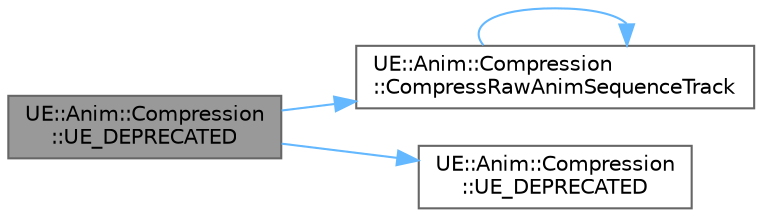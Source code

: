 digraph "UE::Anim::Compression::UE_DEPRECATED"
{
 // INTERACTIVE_SVG=YES
 // LATEX_PDF_SIZE
  bgcolor="transparent";
  edge [fontname=Helvetica,fontsize=10,labelfontname=Helvetica,labelfontsize=10];
  node [fontname=Helvetica,fontsize=10,shape=box,height=0.2,width=0.4];
  rankdir="LR";
  Node1 [id="Node000001",label="UE::Anim::Compression\l::UE_DEPRECATED",height=0.2,width=0.4,color="gray40", fillcolor="grey60", style="filled", fontcolor="black",tooltip="Compress the provided track by checking for uniform key data according to the provided error metrics."];
  Node1 -> Node2 [id="edge1_Node000001_Node000002",color="steelblue1",style="solid",tooltip=" "];
  Node2 [id="Node000002",label="UE::Anim::Compression\l::CompressRawAnimSequenceTrack",height=0.2,width=0.4,color="grey40", fillcolor="white", style="filled",URL="$db/d0c/namespaceUE_1_1Anim_1_1Compression.html#a1f17b696f14d0403b3747c66c89f39b2",tooltip="Compress the provided track by checking for uniform key data according to the provided error metrics."];
  Node2 -> Node2 [id="edge2_Node000002_Node000002",color="steelblue1",style="solid",tooltip=" "];
  Node1 -> Node3 [id="edge3_Node000001_Node000003",color="steelblue1",style="solid",tooltip=" "];
  Node3 [id="Node000003",label="UE::Anim::Compression\l::UE_DEPRECATED",height=0.2,width=0.4,color="grey40", fillcolor="white", style="filled",URL="$db/d0c/namespaceUE_1_1Anim_1_1Compression.html#a955344a8002a35b875aada15f047487e",tooltip="Compress the provided tracks using two methods."];
}
